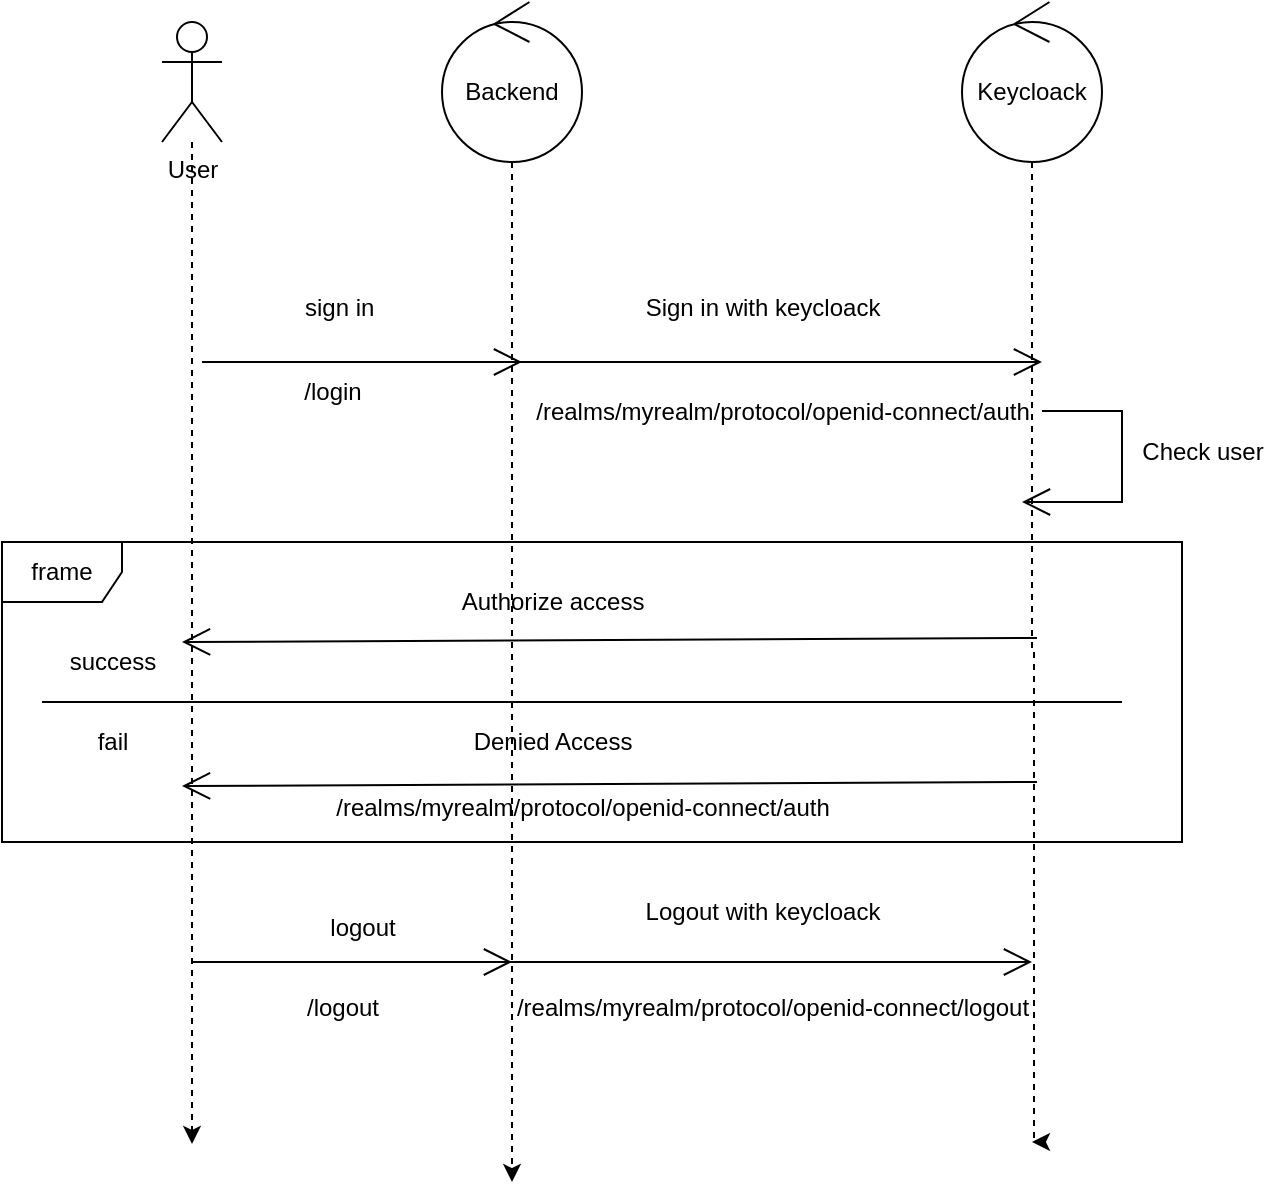 <mxfile version="23.1.5" type="device">
  <diagram name="Page-1" id="PalvS8Ni1ve0FRo_wGjN">
    <mxGraphModel dx="1044" dy="663" grid="1" gridSize="10" guides="1" tooltips="1" connect="1" arrows="1" fold="1" page="1" pageScale="1" pageWidth="850" pageHeight="1100" math="0" shadow="0">
      <root>
        <mxCell id="0" />
        <mxCell id="1" parent="0" />
        <mxCell id="MB4fISCajPYhVjCbYFw8-10" style="edgeStyle=orthogonalEdgeStyle;rounded=0;orthogonalLoop=1;jettySize=auto;html=1;dashed=1;" edge="1" parent="1" source="MB4fISCajPYhVjCbYFw8-1">
          <mxGeometry relative="1" as="geometry">
            <mxPoint x="265" y="651" as="targetPoint" />
          </mxGeometry>
        </mxCell>
        <mxCell id="MB4fISCajPYhVjCbYFw8-1" value="User" style="shape=umlActor;verticalLabelPosition=bottom;verticalAlign=top;html=1;outlineConnect=0;" vertex="1" parent="1">
          <mxGeometry x="250" y="90" width="30" height="60" as="geometry" />
        </mxCell>
        <mxCell id="MB4fISCajPYhVjCbYFw8-6" value="Backend" style="ellipse;shape=umlControl;whiteSpace=wrap;html=1;" vertex="1" parent="1">
          <mxGeometry x="390" y="80" width="70" height="80" as="geometry" />
        </mxCell>
        <mxCell id="MB4fISCajPYhVjCbYFw8-9" style="edgeStyle=orthogonalEdgeStyle;rounded=0;orthogonalLoop=1;jettySize=auto;html=1;dashed=1;" edge="1" parent="1" source="MB4fISCajPYhVjCbYFw8-7">
          <mxGeometry relative="1" as="geometry">
            <mxPoint x="685" y="650" as="targetPoint" />
            <Array as="points">
              <mxPoint x="685" y="405" />
              <mxPoint x="686" y="405" />
            </Array>
          </mxGeometry>
        </mxCell>
        <mxCell id="MB4fISCajPYhVjCbYFw8-7" value="Keycloack" style="ellipse;shape=umlControl;whiteSpace=wrap;html=1;" vertex="1" parent="1">
          <mxGeometry x="650" y="80" width="70" height="80" as="geometry" />
        </mxCell>
        <mxCell id="MB4fISCajPYhVjCbYFw8-15" value="" style="endArrow=open;endFill=1;endSize=12;html=1;rounded=0;" edge="1" parent="1">
          <mxGeometry width="160" relative="1" as="geometry">
            <mxPoint x="270" y="260" as="sourcePoint" />
            <mxPoint x="430" y="260" as="targetPoint" />
          </mxGeometry>
        </mxCell>
        <mxCell id="MB4fISCajPYhVjCbYFw8-16" value="sign in&amp;nbsp;" style="text;html=1;align=center;verticalAlign=middle;resizable=0;points=[];autosize=1;strokeColor=none;fillColor=none;" vertex="1" parent="1">
          <mxGeometry x="310" y="218" width="60" height="30" as="geometry" />
        </mxCell>
        <mxCell id="MB4fISCajPYhVjCbYFw8-17" value="/login" style="text;html=1;align=center;verticalAlign=middle;resizable=0;points=[];autosize=1;strokeColor=none;fillColor=none;" vertex="1" parent="1">
          <mxGeometry x="310" y="260" width="50" height="30" as="geometry" />
        </mxCell>
        <mxCell id="MB4fISCajPYhVjCbYFw8-18" value="" style="endArrow=open;endFill=1;endSize=12;html=1;rounded=0;" edge="1" parent="1">
          <mxGeometry width="160" relative="1" as="geometry">
            <mxPoint x="420" y="260" as="sourcePoint" />
            <mxPoint x="690" y="260" as="targetPoint" />
          </mxGeometry>
        </mxCell>
        <mxCell id="MB4fISCajPYhVjCbYFw8-19" value="Sign in with keycloack" style="text;html=1;align=center;verticalAlign=middle;resizable=0;points=[];autosize=1;strokeColor=none;fillColor=none;" vertex="1" parent="1">
          <mxGeometry x="480" y="218" width="140" height="30" as="geometry" />
        </mxCell>
        <mxCell id="MB4fISCajPYhVjCbYFw8-20" value="/realms/myrealm/protocol/openid-connect/auth" style="text;html=1;align=center;verticalAlign=middle;resizable=0;points=[];autosize=1;strokeColor=none;fillColor=none;" vertex="1" parent="1">
          <mxGeometry x="425" y="270" width="270" height="30" as="geometry" />
        </mxCell>
        <mxCell id="MB4fISCajPYhVjCbYFw8-21" value="" style="endArrow=open;endFill=1;endSize=12;html=1;rounded=0;edgeStyle=elbowEdgeStyle;" edge="1" parent="1">
          <mxGeometry width="160" relative="1" as="geometry">
            <mxPoint x="690" y="284.5" as="sourcePoint" />
            <mxPoint x="680" y="330" as="targetPoint" />
            <Array as="points">
              <mxPoint x="730" y="310" />
            </Array>
          </mxGeometry>
        </mxCell>
        <mxCell id="MB4fISCajPYhVjCbYFw8-22" value="Check user" style="text;html=1;align=center;verticalAlign=middle;resizable=0;points=[];autosize=1;strokeColor=none;fillColor=none;" vertex="1" parent="1">
          <mxGeometry x="730" y="290" width="80" height="30" as="geometry" />
        </mxCell>
        <mxCell id="MB4fISCajPYhVjCbYFw8-23" value="frame" style="shape=umlFrame;whiteSpace=wrap;html=1;pointerEvents=0;" vertex="1" parent="1">
          <mxGeometry x="170" y="350" width="590" height="150" as="geometry" />
        </mxCell>
        <mxCell id="MB4fISCajPYhVjCbYFw8-27" value="" style="line;strokeWidth=1;rotatable=0;dashed=0;labelPosition=right;align=left;verticalAlign=middle;spacingTop=0;spacingLeft=6;points=[];portConstraint=eastwest;" vertex="1" parent="1">
          <mxGeometry x="190" y="425" width="540" height="10" as="geometry" />
        </mxCell>
        <mxCell id="MB4fISCajPYhVjCbYFw8-28" value="success" style="text;html=1;align=center;verticalAlign=middle;resizable=0;points=[];autosize=1;strokeColor=none;fillColor=none;" vertex="1" parent="1">
          <mxGeometry x="190" y="395" width="70" height="30" as="geometry" />
        </mxCell>
        <mxCell id="MB4fISCajPYhVjCbYFw8-29" value="fail" style="text;html=1;align=center;verticalAlign=middle;resizable=0;points=[];autosize=1;strokeColor=none;fillColor=none;" vertex="1" parent="1">
          <mxGeometry x="205" y="435" width="40" height="30" as="geometry" />
        </mxCell>
        <mxCell id="MB4fISCajPYhVjCbYFw8-30" value="" style="endArrow=open;endFill=1;endSize=12;html=1;rounded=0;" edge="1" parent="1">
          <mxGeometry width="160" relative="1" as="geometry">
            <mxPoint x="687.5" y="398" as="sourcePoint" />
            <mxPoint x="260" y="400" as="targetPoint" />
          </mxGeometry>
        </mxCell>
        <mxCell id="MB4fISCajPYhVjCbYFw8-32" value="" style="edgeStyle=orthogonalEdgeStyle;rounded=0;orthogonalLoop=1;jettySize=auto;html=1;dashed=1;" edge="1" parent="1" source="MB4fISCajPYhVjCbYFw8-6">
          <mxGeometry relative="1" as="geometry">
            <mxPoint x="425" y="670" as="targetPoint" />
            <mxPoint x="425" y="160" as="sourcePoint" />
            <Array as="points">
              <mxPoint x="425" y="660" />
            </Array>
          </mxGeometry>
        </mxCell>
        <mxCell id="MB4fISCajPYhVjCbYFw8-31" value="Authorize access" style="text;html=1;align=center;verticalAlign=middle;resizable=0;points=[];autosize=1;strokeColor=none;fillColor=none;" vertex="1" parent="1">
          <mxGeometry x="390" y="365" width="110" height="30" as="geometry" />
        </mxCell>
        <mxCell id="MB4fISCajPYhVjCbYFw8-33" value="" style="endArrow=open;endFill=1;endSize=12;html=1;rounded=0;" edge="1" parent="1">
          <mxGeometry width="160" relative="1" as="geometry">
            <mxPoint x="687.5" y="470" as="sourcePoint" />
            <mxPoint x="260" y="472" as="targetPoint" />
          </mxGeometry>
        </mxCell>
        <mxCell id="MB4fISCajPYhVjCbYFw8-34" value="Denied Access" style="text;html=1;align=center;verticalAlign=middle;resizable=0;points=[];autosize=1;strokeColor=none;fillColor=none;" vertex="1" parent="1">
          <mxGeometry x="395" y="435" width="100" height="30" as="geometry" />
        </mxCell>
        <mxCell id="MB4fISCajPYhVjCbYFw8-35" value="/realms/myrealm/protocol/openid-connect/auth" style="text;html=1;align=center;verticalAlign=middle;resizable=0;points=[];autosize=1;strokeColor=none;fillColor=none;" vertex="1" parent="1">
          <mxGeometry x="325" y="468" width="270" height="30" as="geometry" />
        </mxCell>
        <mxCell id="MB4fISCajPYhVjCbYFw8-36" value="" style="endArrow=open;endFill=1;endSize=12;html=1;rounded=0;" edge="1" parent="1">
          <mxGeometry width="160" relative="1" as="geometry">
            <mxPoint x="265" y="560" as="sourcePoint" />
            <mxPoint x="425" y="560" as="targetPoint" />
          </mxGeometry>
        </mxCell>
        <mxCell id="MB4fISCajPYhVjCbYFw8-37" value="/logout" style="text;html=1;align=center;verticalAlign=middle;resizable=0;points=[];autosize=1;strokeColor=none;fillColor=none;" vertex="1" parent="1">
          <mxGeometry x="310" y="568" width="60" height="30" as="geometry" />
        </mxCell>
        <mxCell id="MB4fISCajPYhVjCbYFw8-39" value="" style="endArrow=open;endFill=1;endSize=12;html=1;rounded=0;" edge="1" parent="1">
          <mxGeometry width="160" relative="1" as="geometry">
            <mxPoint x="415" y="560" as="sourcePoint" />
            <mxPoint x="685" y="560" as="targetPoint" />
            <Array as="points">
              <mxPoint x="535" y="560" />
            </Array>
          </mxGeometry>
        </mxCell>
        <mxCell id="MB4fISCajPYhVjCbYFw8-40" value="Logout with keycloack" style="text;html=1;align=center;verticalAlign=middle;resizable=0;points=[];autosize=1;strokeColor=none;fillColor=none;" vertex="1" parent="1">
          <mxGeometry x="480" y="520" width="140" height="30" as="geometry" />
        </mxCell>
        <mxCell id="MB4fISCajPYhVjCbYFw8-41" value="/realms/myrealm/protocol/openid-connect/logout" style="text;html=1;align=center;verticalAlign=middle;resizable=0;points=[];autosize=1;strokeColor=none;fillColor=none;" vertex="1" parent="1">
          <mxGeometry x="415" y="568" width="280" height="30" as="geometry" />
        </mxCell>
        <mxCell id="MB4fISCajPYhVjCbYFw8-42" value="logout" style="text;html=1;align=center;verticalAlign=middle;resizable=0;points=[];autosize=1;strokeColor=none;fillColor=none;" vertex="1" parent="1">
          <mxGeometry x="320" y="528" width="60" height="30" as="geometry" />
        </mxCell>
      </root>
    </mxGraphModel>
  </diagram>
</mxfile>
